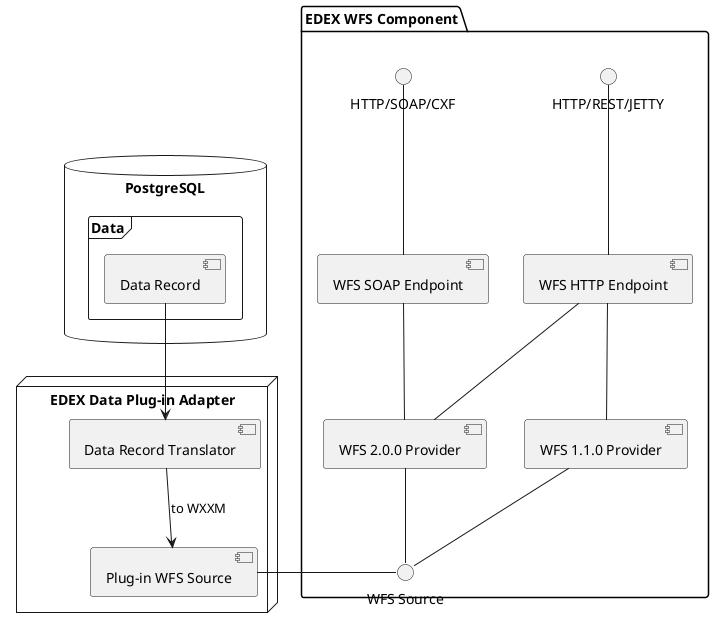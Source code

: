 @startuml

package "EDEX WFS Component" {
  [WFS HTTP Endpoint] as wfshttp
  [WFS SOAP Endpoint] as wfssoap
  () "HTTP/REST/JETTY" -- wfshttp
  () "HTTP/SOAP/CXF" -- wfssoap

  [WFS 1.1.0 Provider] as wfs110
  [WFS 2.0.0 Provider] as wfs200
  
  () "WFS Source" as isrc
}

node "EDEX Data Plug-in Adapter" {
  [Plug-in WFS Source] as psrc
  [Data Record Translator] as trans
} 


database "PostgreSQL" {
  frame "Data" {
    [Data Record] as record
  }
}


wfshttp -- wfs110
wfshttp -- wfs200

wfssoap -- wfs200

wfs110 -- isrc
wfs200 -- isrc

isrc -left- psrc


psrc <-up- trans : "to WXXM"
trans <-up- record

@enduml